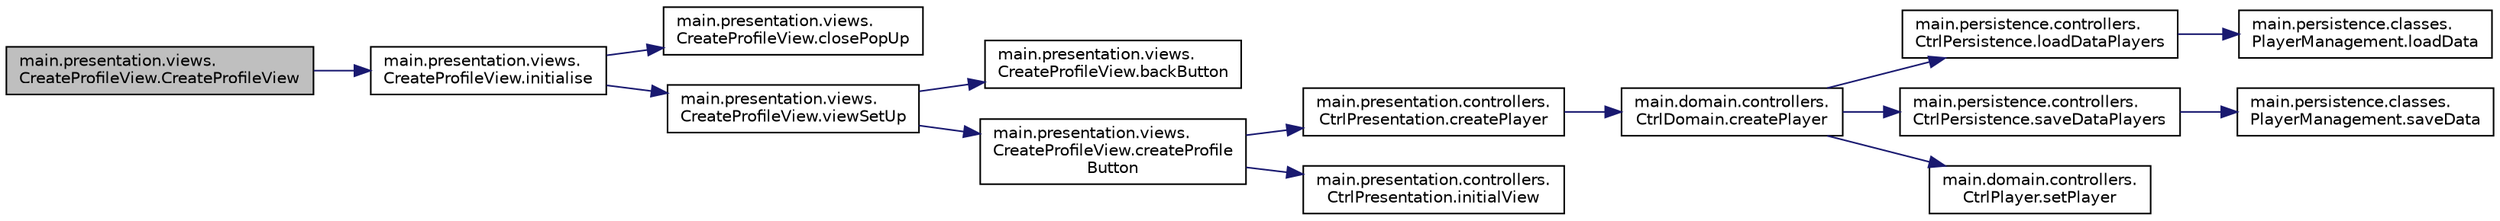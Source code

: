 digraph "main.presentation.views.CreateProfileView.CreateProfileView"
{
 // INTERACTIVE_SVG=YES
 // LATEX_PDF_SIZE
  edge [fontname="Helvetica",fontsize="10",labelfontname="Helvetica",labelfontsize="10"];
  node [fontname="Helvetica",fontsize="10",shape=record];
  rankdir="LR";
  Node1 [label="main.presentation.views.\lCreateProfileView.CreateProfileView",height=0.2,width=0.4,color="black", fillcolor="grey75", style="filled", fontcolor="black",tooltip=" "];
  Node1 -> Node2 [color="midnightblue",fontsize="10",style="solid",fontname="Helvetica"];
  Node2 [label="main.presentation.views.\lCreateProfileView.initialise",height=0.2,width=0.4,color="black", fillcolor="white", style="filled",URL="$classmain_1_1presentation_1_1views_1_1CreateProfileView.html#a1f83ab8f7968126091bfa7a3689e35ec",tooltip=" "];
  Node2 -> Node3 [color="midnightblue",fontsize="10",style="solid",fontname="Helvetica"];
  Node3 [label="main.presentation.views.\lCreateProfileView.closePopUp",height=0.2,width=0.4,color="black", fillcolor="white", style="filled",URL="$classmain_1_1presentation_1_1views_1_1CreateProfileView.html#aed6565ee316e009822cb033d740c7d67",tooltip=" "];
  Node2 -> Node4 [color="midnightblue",fontsize="10",style="solid",fontname="Helvetica"];
  Node4 [label="main.presentation.views.\lCreateProfileView.viewSetUp",height=0.2,width=0.4,color="black", fillcolor="white", style="filled",URL="$classmain_1_1presentation_1_1views_1_1CreateProfileView.html#a7b031b2a496da3ceed35bc479b053914",tooltip=" "];
  Node4 -> Node5 [color="midnightblue",fontsize="10",style="solid",fontname="Helvetica"];
  Node5 [label="main.presentation.views.\lCreateProfileView.backButton",height=0.2,width=0.4,color="black", fillcolor="white", style="filled",URL="$classmain_1_1presentation_1_1views_1_1CreateProfileView.html#af8e93869c4e65119ddf792c495e96077",tooltip=" "];
  Node4 -> Node6 [color="midnightblue",fontsize="10",style="solid",fontname="Helvetica"];
  Node6 [label="main.presentation.views.\lCreateProfileView.createProfile\lButton",height=0.2,width=0.4,color="black", fillcolor="white", style="filled",URL="$classmain_1_1presentation_1_1views_1_1CreateProfileView.html#af9195bcf03f4d6eed1ca47f7ad1a2003",tooltip=" "];
  Node6 -> Node7 [color="midnightblue",fontsize="10",style="solid",fontname="Helvetica"];
  Node7 [label="main.presentation.controllers.\lCtrlPresentation.createPlayer",height=0.2,width=0.4,color="black", fillcolor="white", style="filled",URL="$classmain_1_1presentation_1_1controllers_1_1CtrlPresentation.html#a1e3fa123a2fc613857f28abb2e68fd31",tooltip=" "];
  Node7 -> Node8 [color="midnightblue",fontsize="10",style="solid",fontname="Helvetica"];
  Node8 [label="main.domain.controllers.\lCtrlDomain.createPlayer",height=0.2,width=0.4,color="black", fillcolor="white", style="filled",URL="$classmain_1_1domain_1_1controllers_1_1CtrlDomain.html#a6a80430a8afb8ec1c0375bf05b7efe8d",tooltip=" "];
  Node8 -> Node9 [color="midnightblue",fontsize="10",style="solid",fontname="Helvetica"];
  Node9 [label="main.persistence.controllers.\lCtrlPersistence.loadDataPlayers",height=0.2,width=0.4,color="black", fillcolor="white", style="filled",URL="$classmain_1_1persistence_1_1controllers_1_1CtrlPersistence.html#aaf85a56ec8a8ea26bba36f0e4e63dce8",tooltip=" "];
  Node9 -> Node10 [color="midnightblue",fontsize="10",style="solid",fontname="Helvetica"];
  Node10 [label="main.persistence.classes.\lPlayerManagement.loadData",height=0.2,width=0.4,color="black", fillcolor="white", style="filled",URL="$classmain_1_1persistence_1_1classes_1_1PlayerManagement.html#ad7a43397dc2f47a1626587aded38e288",tooltip=" "];
  Node8 -> Node11 [color="midnightblue",fontsize="10",style="solid",fontname="Helvetica"];
  Node11 [label="main.persistence.controllers.\lCtrlPersistence.saveDataPlayers",height=0.2,width=0.4,color="black", fillcolor="white", style="filled",URL="$classmain_1_1persistence_1_1controllers_1_1CtrlPersistence.html#aa2c0b3d30eba733fa69b25ec6e47f1c6",tooltip=" "];
  Node11 -> Node12 [color="midnightblue",fontsize="10",style="solid",fontname="Helvetica"];
  Node12 [label="main.persistence.classes.\lPlayerManagement.saveData",height=0.2,width=0.4,color="black", fillcolor="white", style="filled",URL="$classmain_1_1persistence_1_1classes_1_1PlayerManagement.html#a506e48033fb4df1e601a969f3c3869a5",tooltip=" "];
  Node8 -> Node13 [color="midnightblue",fontsize="10",style="solid",fontname="Helvetica"];
  Node13 [label="main.domain.controllers.\lCtrlPlayer.setPlayer",height=0.2,width=0.4,color="black", fillcolor="white", style="filled",URL="$classmain_1_1domain_1_1controllers_1_1CtrlPlayer.html#a04b30f85b7872606233e66b69fba3370",tooltip=" "];
  Node6 -> Node14 [color="midnightblue",fontsize="10",style="solid",fontname="Helvetica"];
  Node14 [label="main.presentation.controllers.\lCtrlPresentation.initialView",height=0.2,width=0.4,color="black", fillcolor="white", style="filled",URL="$classmain_1_1presentation_1_1controllers_1_1CtrlPresentation.html#aef492fdfe0273b39242801f312832c0b",tooltip=" "];
}
